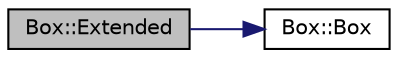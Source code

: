 digraph "Box::Extended"
{
 // LATEX_PDF_SIZE
  edge [fontname="Helvetica",fontsize="10",labelfontname="Helvetica",labelfontsize="10"];
  node [fontname="Helvetica",fontsize="10",shape=record];
  rankdir="LR";
  Node1 [label="Box::Extended",height=0.2,width=0.4,color="black", fillcolor="grey75", style="filled", fontcolor="black",tooltip="Extend the limits of the box by a given distance."];
  Node1 -> Node2 [color="midnightblue",fontsize="10",style="solid",fontname="Helvetica"];
  Node2 [label="Box::Box",height=0.2,width=0.4,color="black", fillcolor="white", style="filled",URL="$class_box.html#aca78d7db44972bfa78d46b7bbc8796f6",tooltip="Empty."];
}
